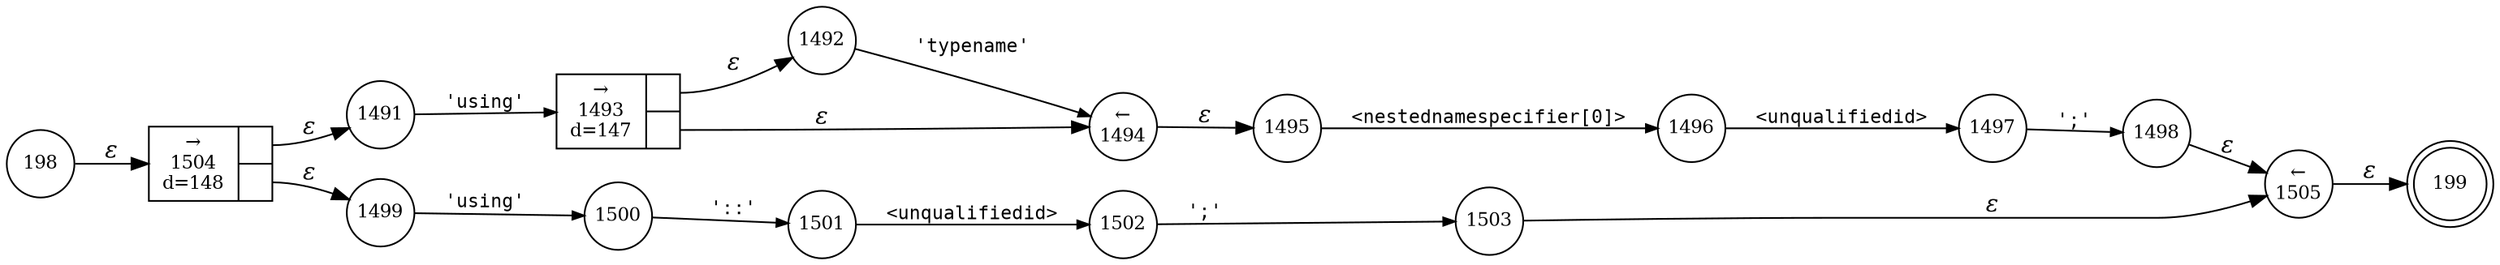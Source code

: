 digraph ATN {
rankdir=LR;
s199[fontsize=11, label="199", shape=doublecircle, fixedsize=true, width=.6];
s1504[fontsize=11,label="{&rarr;\n1504\nd=148|{<p0>|<p1>}}", shape=record, fixedsize=false, peripheries=1];
s1505[fontsize=11,label="&larr;\n1505", shape=circle, fixedsize=true, width=.55, peripheries=1];
s198[fontsize=11,label="198", shape=circle, fixedsize=true, width=.55, peripheries=1];
s1491[fontsize=11,label="1491", shape=circle, fixedsize=true, width=.55, peripheries=1];
s1492[fontsize=11,label="1492", shape=circle, fixedsize=true, width=.55, peripheries=1];
s1493[fontsize=11,label="{&rarr;\n1493\nd=147|{<p0>|<p1>}}", shape=record, fixedsize=false, peripheries=1];
s1494[fontsize=11,label="&larr;\n1494", shape=circle, fixedsize=true, width=.55, peripheries=1];
s1495[fontsize=11,label="1495", shape=circle, fixedsize=true, width=.55, peripheries=1];
s1496[fontsize=11,label="1496", shape=circle, fixedsize=true, width=.55, peripheries=1];
s1497[fontsize=11,label="1497", shape=circle, fixedsize=true, width=.55, peripheries=1];
s1498[fontsize=11,label="1498", shape=circle, fixedsize=true, width=.55, peripheries=1];
s1499[fontsize=11,label="1499", shape=circle, fixedsize=true, width=.55, peripheries=1];
s1500[fontsize=11,label="1500", shape=circle, fixedsize=true, width=.55, peripheries=1];
s1501[fontsize=11,label="1501", shape=circle, fixedsize=true, width=.55, peripheries=1];
s1502[fontsize=11,label="1502", shape=circle, fixedsize=true, width=.55, peripheries=1];
s1503[fontsize=11,label="1503", shape=circle, fixedsize=true, width=.55, peripheries=1];
s198 -> s1504 [fontname="Times-Italic", label="&epsilon;"];
s1504:p0 -> s1491 [fontname="Times-Italic", label="&epsilon;"];
s1504:p1 -> s1499 [fontname="Times-Italic", label="&epsilon;"];
s1491 -> s1493 [fontsize=11, fontname="Courier", arrowsize=.7, label = "'using'", arrowhead = normal];
s1499 -> s1500 [fontsize=11, fontname="Courier", arrowsize=.7, label = "'using'", arrowhead = normal];
s1493:p0 -> s1492 [fontname="Times-Italic", label="&epsilon;"];
s1493:p1 -> s1494 [fontname="Times-Italic", label="&epsilon;"];
s1500 -> s1501 [fontsize=11, fontname="Courier", arrowsize=.7, label = "'::'", arrowhead = normal];
s1492 -> s1494 [fontsize=11, fontname="Courier", arrowsize=.7, label = "'typename'", arrowhead = normal];
s1494 -> s1495 [fontname="Times-Italic", label="&epsilon;"];
s1501 -> s1502 [fontsize=11, fontname="Courier", arrowsize=.7, label = "<unqualifiedid>", arrowhead = normal];
s1495 -> s1496 [fontsize=11, fontname="Courier", arrowsize=.7, label = "<nestednamespecifier[0]>", arrowhead = normal];
s1502 -> s1503 [fontsize=11, fontname="Courier", arrowsize=.7, label = "';'", arrowhead = normal];
s1496 -> s1497 [fontsize=11, fontname="Courier", arrowsize=.7, label = "<unqualifiedid>", arrowhead = normal];
s1503 -> s1505 [fontname="Times-Italic", label="&epsilon;"];
s1497 -> s1498 [fontsize=11, fontname="Courier", arrowsize=.7, label = "';'", arrowhead = normal];
s1505 -> s199 [fontname="Times-Italic", label="&epsilon;"];
s1498 -> s1505 [fontname="Times-Italic", label="&epsilon;"];
}